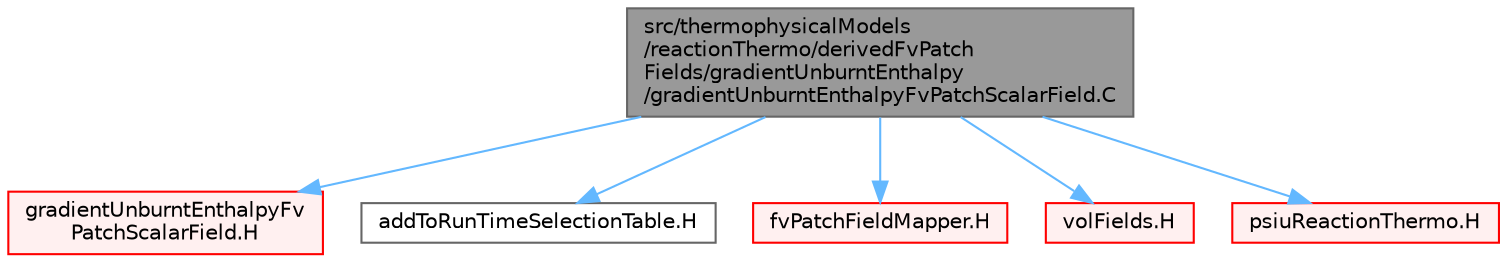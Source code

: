 digraph "src/thermophysicalModels/reactionThermo/derivedFvPatchFields/gradientUnburntEnthalpy/gradientUnburntEnthalpyFvPatchScalarField.C"
{
 // LATEX_PDF_SIZE
  bgcolor="transparent";
  edge [fontname=Helvetica,fontsize=10,labelfontname=Helvetica,labelfontsize=10];
  node [fontname=Helvetica,fontsize=10,shape=box,height=0.2,width=0.4];
  Node1 [id="Node000001",label="src/thermophysicalModels\l/reactionThermo/derivedFvPatch\lFields/gradientUnburntEnthalpy\l/gradientUnburntEnthalpyFvPatchScalarField.C",height=0.2,width=0.4,color="gray40", fillcolor="grey60", style="filled", fontcolor="black",tooltip=" "];
  Node1 -> Node2 [id="edge1_Node000001_Node000002",color="steelblue1",style="solid",tooltip=" "];
  Node2 [id="Node000002",label="gradientUnburntEnthalpyFv\lPatchScalarField.H",height=0.2,width=0.4,color="red", fillcolor="#FFF0F0", style="filled",URL="$gradientUnburntEnthalpyFvPatchScalarField_8H.html",tooltip=" "];
  Node1 -> Node268 [id="edge2_Node000001_Node000268",color="steelblue1",style="solid",tooltip=" "];
  Node268 [id="Node000268",label="addToRunTimeSelectionTable.H",height=0.2,width=0.4,color="grey40", fillcolor="white", style="filled",URL="$addToRunTimeSelectionTable_8H.html",tooltip="Macros for easy insertion into run-time selection tables."];
  Node1 -> Node269 [id="edge3_Node000001_Node000269",color="steelblue1",style="solid",tooltip=" "];
  Node269 [id="Node000269",label="fvPatchFieldMapper.H",height=0.2,width=0.4,color="red", fillcolor="#FFF0F0", style="filled",URL="$fvPatchFieldMapper_8H.html",tooltip=" "];
  Node1 -> Node270 [id="edge4_Node000001_Node000270",color="steelblue1",style="solid",tooltip=" "];
  Node270 [id="Node000270",label="volFields.H",height=0.2,width=0.4,color="red", fillcolor="#FFF0F0", style="filled",URL="$volFields_8H.html",tooltip=" "];
  Node1 -> Node384 [id="edge5_Node000001_Node000384",color="steelblue1",style="solid",tooltip=" "];
  Node384 [id="Node000384",label="psiuReactionThermo.H",height=0.2,width=0.4,color="red", fillcolor="#FFF0F0", style="filled",URL="$psiuReactionThermo_8H.html",tooltip=" "];
}

